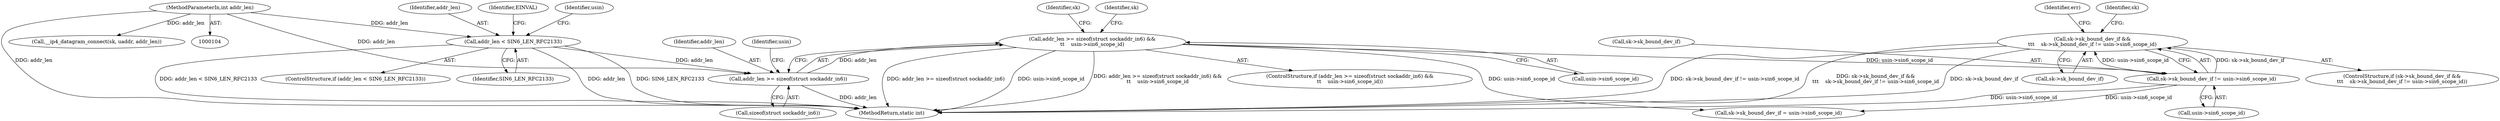 digraph "0_linux_45f6fad84cc305103b28d73482b344d7f5b76f39_4@pointer" {
"1000365" [label="(Call,sk->sk_bound_dev_if &&\n\t\t\t    sk->sk_bound_dev_if != usin->sin6_scope_id)"];
"1000369" [label="(Call,sk->sk_bound_dev_if != usin->sin6_scope_id)"];
"1000355" [label="(Call,addr_len >= sizeof(struct sockaddr_in6) &&\n\t\t    usin->sin6_scope_id)"];
"1000356" [label="(Call,addr_len >= sizeof(struct sockaddr_in6))"];
"1000158" [label="(Call,addr_len < SIN6_LEN_RFC2133)"];
"1000107" [label="(MethodParameterIn,int addr_len)"];
"1000160" [label="(Identifier,SIN6_LEN_RFC2133)"];
"1000600" [label="(MethodReturn,static int)"];
"1000354" [label="(ControlStructure,if (addr_len >= sizeof(struct sockaddr_in6) &&\n\t\t    usin->sin6_scope_id))"];
"1000157" [label="(ControlStructure,if (addr_len < SIN6_LEN_RFC2133))"];
"1000393" [label="(Identifier,sk)"];
"1000382" [label="(Call,sk->sk_bound_dev_if = usin->sin6_scope_id)"];
"1000360" [label="(Call,usin->sin6_scope_id)"];
"1000107" [label="(MethodParameterIn,int addr_len)"];
"1000158" [label="(Call,addr_len < SIN6_LEN_RFC2133)"];
"1000373" [label="(Call,usin->sin6_scope_id)"];
"1000358" [label="(Call,sizeof(struct sockaddr_in6))"];
"1000365" [label="(Call,sk->sk_bound_dev_if &&\n\t\t\t    sk->sk_bound_dev_if != usin->sin6_scope_id)"];
"1000357" [label="(Identifier,addr_len)"];
"1000378" [label="(Identifier,err)"];
"1000356" [label="(Call,addr_len >= sizeof(struct sockaddr_in6))"];
"1000355" [label="(Call,addr_len >= sizeof(struct sockaddr_in6) &&\n\t\t    usin->sin6_scope_id)"];
"1000369" [label="(Call,sk->sk_bound_dev_if != usin->sin6_scope_id)"];
"1000370" [label="(Call,sk->sk_bound_dev_if)"];
"1000159" [label="(Identifier,addr_len)"];
"1000384" [label="(Identifier,sk)"];
"1000163" [label="(Identifier,EINVAL)"];
"1000152" [label="(Call,__ip4_datagram_connect(sk, uaddr, addr_len))"];
"1000361" [label="(Identifier,usin)"];
"1000366" [label="(Call,sk->sk_bound_dev_if)"];
"1000367" [label="(Identifier,sk)"];
"1000167" [label="(Identifier,usin)"];
"1000364" [label="(ControlStructure,if (sk->sk_bound_dev_if &&\n\t\t\t    sk->sk_bound_dev_if != usin->sin6_scope_id))"];
"1000365" -> "1000364"  [label="AST: "];
"1000365" -> "1000366"  [label="CFG: "];
"1000365" -> "1000369"  [label="CFG: "];
"1000366" -> "1000365"  [label="AST: "];
"1000369" -> "1000365"  [label="AST: "];
"1000378" -> "1000365"  [label="CFG: "];
"1000384" -> "1000365"  [label="CFG: "];
"1000365" -> "1000600"  [label="DDG: sk->sk_bound_dev_if != usin->sin6_scope_id"];
"1000365" -> "1000600"  [label="DDG: sk->sk_bound_dev_if &&\n\t\t\t    sk->sk_bound_dev_if != usin->sin6_scope_id"];
"1000365" -> "1000600"  [label="DDG: sk->sk_bound_dev_if"];
"1000369" -> "1000365"  [label="DDG: sk->sk_bound_dev_if"];
"1000369" -> "1000365"  [label="DDG: usin->sin6_scope_id"];
"1000369" -> "1000373"  [label="CFG: "];
"1000370" -> "1000369"  [label="AST: "];
"1000373" -> "1000369"  [label="AST: "];
"1000369" -> "1000600"  [label="DDG: usin->sin6_scope_id"];
"1000355" -> "1000369"  [label="DDG: usin->sin6_scope_id"];
"1000369" -> "1000382"  [label="DDG: usin->sin6_scope_id"];
"1000355" -> "1000354"  [label="AST: "];
"1000355" -> "1000356"  [label="CFG: "];
"1000355" -> "1000360"  [label="CFG: "];
"1000356" -> "1000355"  [label="AST: "];
"1000360" -> "1000355"  [label="AST: "];
"1000367" -> "1000355"  [label="CFG: "];
"1000393" -> "1000355"  [label="CFG: "];
"1000355" -> "1000600"  [label="DDG: addr_len >= sizeof(struct sockaddr_in6)"];
"1000355" -> "1000600"  [label="DDG: usin->sin6_scope_id"];
"1000355" -> "1000600"  [label="DDG: addr_len >= sizeof(struct sockaddr_in6) &&\n\t\t    usin->sin6_scope_id"];
"1000356" -> "1000355"  [label="DDG: addr_len"];
"1000355" -> "1000382"  [label="DDG: usin->sin6_scope_id"];
"1000356" -> "1000358"  [label="CFG: "];
"1000357" -> "1000356"  [label="AST: "];
"1000358" -> "1000356"  [label="AST: "];
"1000361" -> "1000356"  [label="CFG: "];
"1000356" -> "1000600"  [label="DDG: addr_len"];
"1000158" -> "1000356"  [label="DDG: addr_len"];
"1000107" -> "1000356"  [label="DDG: addr_len"];
"1000158" -> "1000157"  [label="AST: "];
"1000158" -> "1000160"  [label="CFG: "];
"1000159" -> "1000158"  [label="AST: "];
"1000160" -> "1000158"  [label="AST: "];
"1000163" -> "1000158"  [label="CFG: "];
"1000167" -> "1000158"  [label="CFG: "];
"1000158" -> "1000600"  [label="DDG: addr_len"];
"1000158" -> "1000600"  [label="DDG: SIN6_LEN_RFC2133"];
"1000158" -> "1000600"  [label="DDG: addr_len < SIN6_LEN_RFC2133"];
"1000107" -> "1000158"  [label="DDG: addr_len"];
"1000107" -> "1000104"  [label="AST: "];
"1000107" -> "1000600"  [label="DDG: addr_len"];
"1000107" -> "1000152"  [label="DDG: addr_len"];
}
